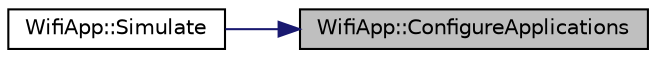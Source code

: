 digraph "WifiApp::ConfigureApplications"
{
 // LATEX_PDF_SIZE
  edge [fontname="Helvetica",fontsize="10",labelfontname="Helvetica",labelfontsize="10"];
  node [fontname="Helvetica",fontsize="10",shape=record];
  rankdir="RL";
  Node1 [label="WifiApp::ConfigureApplications",height=0.2,width=0.4,color="black", fillcolor="grey75", style="filled", fontcolor="black",tooltip="Configure applications."];
  Node1 -> Node2 [dir="back",color="midnightblue",fontsize="10",style="solid",fontname="Helvetica"];
  Node2 [label="WifiApp::Simulate",height=0.2,width=0.4,color="black", fillcolor="white", style="filled",URL="$class_wifi_app.html#a3a95c7b7e96a5c40810d6fee12b9540c",tooltip="Enacts simulation of an ns-3 wifi application."];
}
